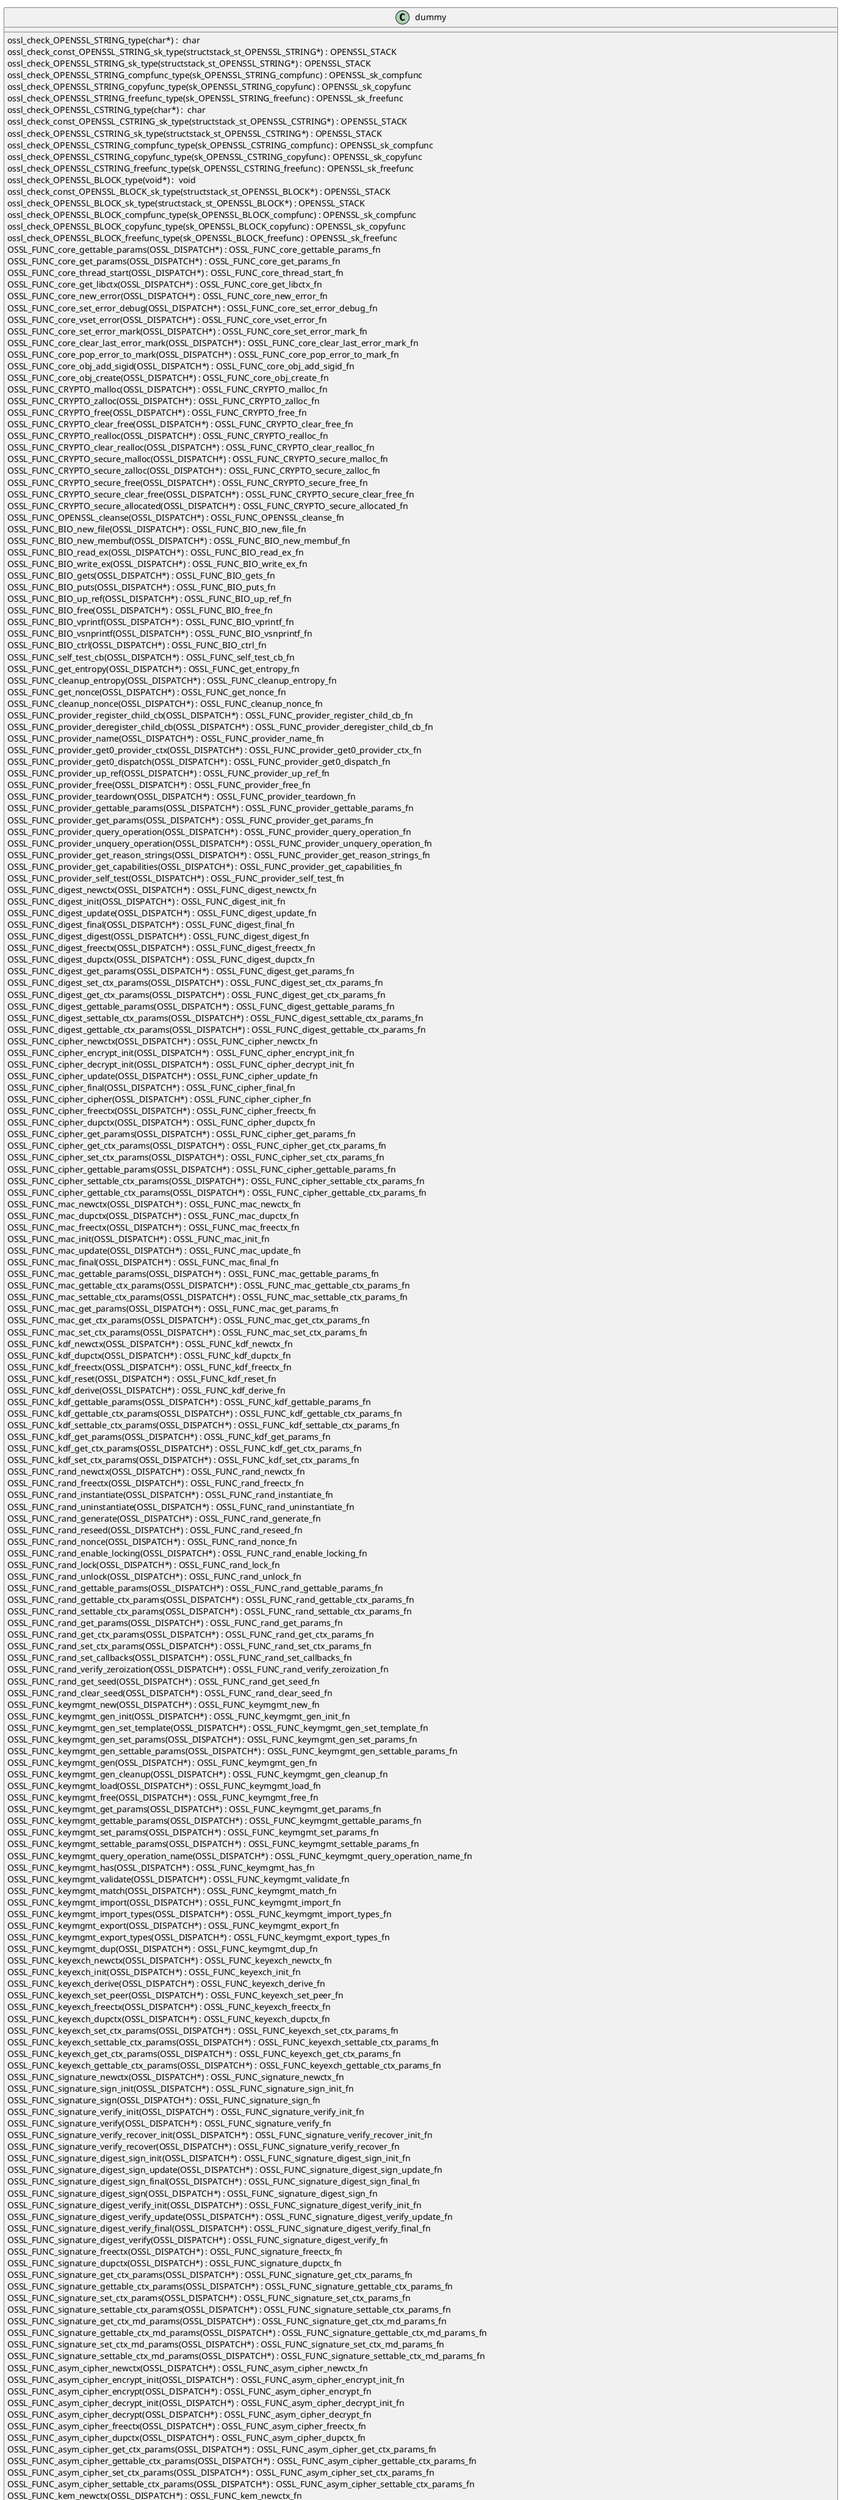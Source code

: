 @startuml
!pragma layout smetana
class dummy {
ossl_check_OPENSSL_STRING_type(char*) :  char  [[[./../.././qc/crypto/core_algorithm.c.html#439]]]
ossl_check_const_OPENSSL_STRING_sk_type(structstack_st_OPENSSL_STRING*) : OPENSSL_STACK [[[./../.././qc/crypto/core_algorithm.c.html#439]]]
ossl_check_OPENSSL_STRING_sk_type(structstack_st_OPENSSL_STRING*) : OPENSSL_STACK [[[./../.././qc/crypto/core_algorithm.c.html#439]]]
ossl_check_OPENSSL_STRING_compfunc_type(sk_OPENSSL_STRING_compfunc) : OPENSSL_sk_compfunc [[[./../.././qc/crypto/core_algorithm.c.html#439]]]
ossl_check_OPENSSL_STRING_copyfunc_type(sk_OPENSSL_STRING_copyfunc) : OPENSSL_sk_copyfunc [[[./../.././qc/crypto/core_algorithm.c.html#439]]]
ossl_check_OPENSSL_STRING_freefunc_type(sk_OPENSSL_STRING_freefunc) : OPENSSL_sk_freefunc [[[./../.././qc/crypto/core_algorithm.c.html#439]]]
ossl_check_OPENSSL_CSTRING_type(char*) :  char  [[[./../.././qc/crypto/core_algorithm.c.html#441]]]
ossl_check_const_OPENSSL_CSTRING_sk_type(structstack_st_OPENSSL_CSTRING*) : OPENSSL_STACK [[[./../.././qc/crypto/core_algorithm.c.html#441]]]
ossl_check_OPENSSL_CSTRING_sk_type(structstack_st_OPENSSL_CSTRING*) : OPENSSL_STACK [[[./../.././qc/crypto/core_algorithm.c.html#441]]]
ossl_check_OPENSSL_CSTRING_compfunc_type(sk_OPENSSL_CSTRING_compfunc) : OPENSSL_sk_compfunc [[[./../.././qc/crypto/core_algorithm.c.html#441]]]
ossl_check_OPENSSL_CSTRING_copyfunc_type(sk_OPENSSL_CSTRING_copyfunc) : OPENSSL_sk_copyfunc [[[./../.././qc/crypto/core_algorithm.c.html#441]]]
ossl_check_OPENSSL_CSTRING_freefunc_type(sk_OPENSSL_CSTRING_freefunc) : OPENSSL_sk_freefunc [[[./../.././qc/crypto/core_algorithm.c.html#441]]]
ossl_check_OPENSSL_BLOCK_type(void*) :  void  [[[./../.././qc/crypto/core_algorithm.c.html#444]]]
ossl_check_const_OPENSSL_BLOCK_sk_type(structstack_st_OPENSSL_BLOCK*) : OPENSSL_STACK [[[./../.././qc/crypto/core_algorithm.c.html#444]]]
ossl_check_OPENSSL_BLOCK_sk_type(structstack_st_OPENSSL_BLOCK*) : OPENSSL_STACK [[[./../.././qc/crypto/core_algorithm.c.html#444]]]
ossl_check_OPENSSL_BLOCK_compfunc_type(sk_OPENSSL_BLOCK_compfunc) : OPENSSL_sk_compfunc [[[./../.././qc/crypto/core_algorithm.c.html#444]]]
ossl_check_OPENSSL_BLOCK_copyfunc_type(sk_OPENSSL_BLOCK_copyfunc) : OPENSSL_sk_copyfunc [[[./../.././qc/crypto/core_algorithm.c.html#444]]]
ossl_check_OPENSSL_BLOCK_freefunc_type(sk_OPENSSL_BLOCK_freefunc) : OPENSSL_sk_freefunc [[[./../.././qc/crypto/core_algorithm.c.html#444]]]
OSSL_FUNC_core_gettable_params(OSSL_DISPATCH*) : OSSL_FUNC_core_gettable_params_fn [[[./../.././qc/crypto/core_algorithm.c.html#716]]]
OSSL_FUNC_core_get_params(OSSL_DISPATCH*) : OSSL_FUNC_core_get_params_fn [[[./../.././qc/crypto/core_algorithm.c.html#719]]]
OSSL_FUNC_core_thread_start(OSSL_DISPATCH*) : OSSL_FUNC_core_thread_start_fn [[[./../.././qc/crypto/core_algorithm.c.html#722]]]
OSSL_FUNC_core_get_libctx(OSSL_DISPATCH*) : OSSL_FUNC_core_get_libctx_fn [[[./../.././qc/crypto/core_algorithm.c.html#726]]]
OSSL_FUNC_core_new_error(OSSL_DISPATCH*) : OSSL_FUNC_core_new_error_fn [[[./../.././qc/crypto/core_algorithm.c.html#729]]]
OSSL_FUNC_core_set_error_debug(OSSL_DISPATCH*) : OSSL_FUNC_core_set_error_debug_fn [[[./../.././qc/crypto/core_algorithm.c.html#731]]]
OSSL_FUNC_core_vset_error(OSSL_DISPATCH*) : OSSL_FUNC_core_vset_error_fn [[[./../.././qc/crypto/core_algorithm.c.html#735]]]
OSSL_FUNC_core_set_error_mark(OSSL_DISPATCH*) : OSSL_FUNC_core_set_error_mark_fn [[[./../.././qc/crypto/core_algorithm.c.html#739]]]
OSSL_FUNC_core_clear_last_error_mark(OSSL_DISPATCH*) : OSSL_FUNC_core_clear_last_error_mark_fn [[[./../.././qc/crypto/core_algorithm.c.html#741]]]
OSSL_FUNC_core_pop_error_to_mark(OSSL_DISPATCH*) : OSSL_FUNC_core_pop_error_to_mark_fn [[[./../.././qc/crypto/core_algorithm.c.html#744]]]
OSSL_FUNC_core_obj_add_sigid(OSSL_DISPATCH*) : OSSL_FUNC_core_obj_add_sigid_fn [[[./../.././qc/crypto/core_algorithm.c.html#752]]]
OSSL_FUNC_core_obj_create(OSSL_DISPATCH*) : OSSL_FUNC_core_obj_create_fn [[[./../.././qc/crypto/core_algorithm.c.html#755]]]
OSSL_FUNC_CRYPTO_malloc(OSSL_DISPATCH*) : OSSL_FUNC_CRYPTO_malloc_fn [[[./../.././qc/crypto/core_algorithm.c.html#761]]]
OSSL_FUNC_CRYPTO_zalloc(OSSL_DISPATCH*) : OSSL_FUNC_CRYPTO_zalloc_fn [[[./../.././qc/crypto/core_algorithm.c.html#764]]]
OSSL_FUNC_CRYPTO_free(OSSL_DISPATCH*) : OSSL_FUNC_CRYPTO_free_fn [[[./../.././qc/crypto/core_algorithm.c.html#767]]]
OSSL_FUNC_CRYPTO_clear_free(OSSL_DISPATCH*) : OSSL_FUNC_CRYPTO_clear_free_fn [[[./../.././qc/crypto/core_algorithm.c.html#770]]]
OSSL_FUNC_CRYPTO_realloc(OSSL_DISPATCH*) : OSSL_FUNC_CRYPTO_realloc_fn [[[./../.././qc/crypto/core_algorithm.c.html#773]]]
OSSL_FUNC_CRYPTO_clear_realloc(OSSL_DISPATCH*) : OSSL_FUNC_CRYPTO_clear_realloc_fn [[[./../.././qc/crypto/core_algorithm.c.html#776]]]
OSSL_FUNC_CRYPTO_secure_malloc(OSSL_DISPATCH*) : OSSL_FUNC_CRYPTO_secure_malloc_fn [[[./../.././qc/crypto/core_algorithm.c.html#780]]]
OSSL_FUNC_CRYPTO_secure_zalloc(OSSL_DISPATCH*) : OSSL_FUNC_CRYPTO_secure_zalloc_fn [[[./../.././qc/crypto/core_algorithm.c.html#783]]]
OSSL_FUNC_CRYPTO_secure_free(OSSL_DISPATCH*) : OSSL_FUNC_CRYPTO_secure_free_fn [[[./../.././qc/crypto/core_algorithm.c.html#786]]]
OSSL_FUNC_CRYPTO_secure_clear_free(OSSL_DISPATCH*) : OSSL_FUNC_CRYPTO_secure_clear_free_fn [[[./../.././qc/crypto/core_algorithm.c.html#789]]]
OSSL_FUNC_CRYPTO_secure_allocated(OSSL_DISPATCH*) : OSSL_FUNC_CRYPTO_secure_allocated_fn [[[./../.././qc/crypto/core_algorithm.c.html#793]]]
OSSL_FUNC_OPENSSL_cleanse(OSSL_DISPATCH*) : OSSL_FUNC_OPENSSL_cleanse_fn [[[./../.././qc/crypto/core_algorithm.c.html#796]]]
OSSL_FUNC_BIO_new_file(OSSL_DISPATCH*) : OSSL_FUNC_BIO_new_file_fn [[[./../.././qc/crypto/core_algorithm.c.html#798]]]
OSSL_FUNC_BIO_new_membuf(OSSL_DISPATCH*) : OSSL_FUNC_BIO_new_membuf_fn [[[./../.././qc/crypto/core_algorithm.c.html#800]]]
OSSL_FUNC_BIO_read_ex(OSSL_DISPATCH*) : OSSL_FUNC_BIO_read_ex_fn [[[./../.././qc/crypto/core_algorithm.c.html#801]]]
OSSL_FUNC_BIO_write_ex(OSSL_DISPATCH*) : OSSL_FUNC_BIO_write_ex_fn [[[./../.././qc/crypto/core_algorithm.c.html#803]]]
OSSL_FUNC_BIO_gets(OSSL_DISPATCH*) : OSSL_FUNC_BIO_gets_fn [[[./../.././qc/crypto/core_algorithm.c.html#805]]]
OSSL_FUNC_BIO_puts(OSSL_DISPATCH*) : OSSL_FUNC_BIO_puts_fn [[[./../.././qc/crypto/core_algorithm.c.html#806]]]
OSSL_FUNC_BIO_up_ref(OSSL_DISPATCH*) : OSSL_FUNC_BIO_up_ref_fn [[[./../.././qc/crypto/core_algorithm.c.html#807]]]
OSSL_FUNC_BIO_free(OSSL_DISPATCH*) : OSSL_FUNC_BIO_free_fn [[[./../.././qc/crypto/core_algorithm.c.html#808]]]
OSSL_FUNC_BIO_vprintf(OSSL_DISPATCH*) : OSSL_FUNC_BIO_vprintf_fn [[[./../.././qc/crypto/core_algorithm.c.html#809]]]
OSSL_FUNC_BIO_vsnprintf(OSSL_DISPATCH*) : OSSL_FUNC_BIO_vsnprintf_fn [[[./../.././qc/crypto/core_algorithm.c.html#811]]]
OSSL_FUNC_BIO_ctrl(OSSL_DISPATCH*) : OSSL_FUNC_BIO_ctrl_fn [[[./../.././qc/crypto/core_algorithm.c.html#813]]]
OSSL_FUNC_self_test_cb(OSSL_DISPATCH*) : OSSL_FUNC_self_test_cb_fn [[[./../.././qc/crypto/core_algorithm.c.html#817]]]
OSSL_FUNC_get_entropy(OSSL_DISPATCH*) : OSSL_FUNC_get_entropy_fn [[[./../.././qc/crypto/core_algorithm.c.html#825]]]
OSSL_FUNC_cleanup_entropy(OSSL_DISPATCH*) : OSSL_FUNC_cleanup_entropy_fn [[[./../.././qc/crypto/core_algorithm.c.html#828]]]
OSSL_FUNC_get_nonce(OSSL_DISPATCH*) : OSSL_FUNC_get_nonce_fn [[[./../.././qc/crypto/core_algorithm.c.html#830]]]
OSSL_FUNC_cleanup_nonce(OSSL_DISPATCH*) : OSSL_FUNC_cleanup_nonce_fn [[[./../.././qc/crypto/core_algorithm.c.html#834]]]
OSSL_FUNC_provider_register_child_cb(OSSL_DISPATCH*) : OSSL_FUNC_provider_register_child_cb_fn [[[./../.././qc/crypto/core_algorithm.c.html#836]]]
OSSL_FUNC_provider_deregister_child_cb(OSSL_DISPATCH*) : OSSL_FUNC_provider_deregister_child_cb_fn [[[./../.././qc/crypto/core_algorithm.c.html#842]]]
OSSL_FUNC_provider_name(OSSL_DISPATCH*) : OSSL_FUNC_provider_name_fn [[[./../.././qc/crypto/core_algorithm.c.html#844]]]
OSSL_FUNC_provider_get0_provider_ctx(OSSL_DISPATCH*) : OSSL_FUNC_provider_get0_provider_ctx_fn [[[./../.././qc/crypto/core_algorithm.c.html#846]]]
OSSL_FUNC_provider_get0_dispatch(OSSL_DISPATCH*) : OSSL_FUNC_provider_get0_dispatch_fn [[[./../.././qc/crypto/core_algorithm.c.html#848]]]
OSSL_FUNC_provider_up_ref(OSSL_DISPATCH*) : OSSL_FUNC_provider_up_ref_fn [[[./../.././qc/crypto/core_algorithm.c.html#850]]]
OSSL_FUNC_provider_free(OSSL_DISPATCH*) : OSSL_FUNC_provider_free_fn [[[./../.././qc/crypto/core_algorithm.c.html#852]]]
OSSL_FUNC_provider_teardown(OSSL_DISPATCH*) : OSSL_FUNC_provider_teardown_fn [[[./../.././qc/crypto/core_algorithm.c.html#857]]]
OSSL_FUNC_provider_gettable_params(OSSL_DISPATCH*) : OSSL_FUNC_provider_gettable_params_fn [[[./../.././qc/crypto/core_algorithm.c.html#859]]]
OSSL_FUNC_provider_get_params(OSSL_DISPATCH*) : OSSL_FUNC_provider_get_params_fn [[[./../.././qc/crypto/core_algorithm.c.html#862]]]
OSSL_FUNC_provider_query_operation(OSSL_DISPATCH*) : OSSL_FUNC_provider_query_operation_fn [[[./../.././qc/crypto/core_algorithm.c.html#865]]]
OSSL_FUNC_provider_unquery_operation(OSSL_DISPATCH*) : OSSL_FUNC_provider_unquery_operation_fn [[[./../.././qc/crypto/core_algorithm.c.html#868]]]
OSSL_FUNC_provider_get_reason_strings(OSSL_DISPATCH*) : OSSL_FUNC_provider_get_reason_strings_fn [[[./../.././qc/crypto/core_algorithm.c.html#871]]]
OSSL_FUNC_provider_get_capabilities(OSSL_DISPATCH*) : OSSL_FUNC_provider_get_capabilities_fn [[[./../.././qc/crypto/core_algorithm.c.html#874]]]
OSSL_FUNC_provider_self_test(OSSL_DISPATCH*) : OSSL_FUNC_provider_self_test_fn [[[./../.././qc/crypto/core_algorithm.c.html#877]]]
OSSL_FUNC_digest_newctx(OSSL_DISPATCH*) : OSSL_FUNC_digest_newctx_fn [[[./../.././qc/crypto/core_algorithm.c.html#879]]]
OSSL_FUNC_digest_init(OSSL_DISPATCH*) : OSSL_FUNC_digest_init_fn [[[./../.././qc/crypto/core_algorithm.c.html#880]]]
OSSL_FUNC_digest_update(OSSL_DISPATCH*) : OSSL_FUNC_digest_update_fn [[[./../.././qc/crypto/core_algorithm.c.html#881]]]
OSSL_FUNC_digest_final(OSSL_DISPATCH*) : OSSL_FUNC_digest_final_fn [[[./../.././qc/crypto/core_algorithm.c.html#883]]]
OSSL_FUNC_digest_digest(OSSL_DISPATCH*) : OSSL_FUNC_digest_digest_fn [[[./../.././qc/crypto/core_algorithm.c.html#886]]]
OSSL_FUNC_digest_freectx(OSSL_DISPATCH*) : OSSL_FUNC_digest_freectx_fn [[[./../.././qc/crypto/core_algorithm.c.html#890]]]
OSSL_FUNC_digest_dupctx(OSSL_DISPATCH*) : OSSL_FUNC_digest_dupctx_fn [[[./../.././qc/crypto/core_algorithm.c.html#891]]]
OSSL_FUNC_digest_get_params(OSSL_DISPATCH*) : OSSL_FUNC_digest_get_params_fn [[[./../.././qc/crypto/core_algorithm.c.html#893]]]
OSSL_FUNC_digest_set_ctx_params(OSSL_DISPATCH*) : OSSL_FUNC_digest_set_ctx_params_fn [[[./../.././qc/crypto/core_algorithm.c.html#894]]]
OSSL_FUNC_digest_get_ctx_params(OSSL_DISPATCH*) : OSSL_FUNC_digest_get_ctx_params_fn [[[./../.././qc/crypto/core_algorithm.c.html#896]]]
OSSL_FUNC_digest_gettable_params(OSSL_DISPATCH*) : OSSL_FUNC_digest_gettable_params_fn [[[./../.././qc/crypto/core_algorithm.c.html#898]]]
OSSL_FUNC_digest_settable_ctx_params(OSSL_DISPATCH*) : OSSL_FUNC_digest_settable_ctx_params_fn [[[./../.././qc/crypto/core_algorithm.c.html#900]]]
OSSL_FUNC_digest_gettable_ctx_params(OSSL_DISPATCH*) : OSSL_FUNC_digest_gettable_ctx_params_fn [[[./../.././qc/crypto/core_algorithm.c.html#902]]]
OSSL_FUNC_cipher_newctx(OSSL_DISPATCH*) : OSSL_FUNC_cipher_newctx_fn [[[./../.././qc/crypto/core_algorithm.c.html#904]]]
OSSL_FUNC_cipher_encrypt_init(OSSL_DISPATCH*) : OSSL_FUNC_cipher_encrypt_init_fn [[[./../.././qc/crypto/core_algorithm.c.html#905]]]
OSSL_FUNC_cipher_decrypt_init(OSSL_DISPATCH*) : OSSL_FUNC_cipher_decrypt_init_fn [[[./../.././qc/crypto/core_algorithm.c.html#911]]]
OSSL_FUNC_cipher_update(OSSL_DISPATCH*) : OSSL_FUNC_cipher_update_fn [[[./../.././qc/crypto/core_algorithm.c.html#917]]]
OSSL_FUNC_cipher_final(OSSL_DISPATCH*) : OSSL_FUNC_cipher_final_fn [[[./../.././qc/crypto/core_algorithm.c.html#921]]]
OSSL_FUNC_cipher_cipher(OSSL_DISPATCH*) : OSSL_FUNC_cipher_cipher_fn [[[./../.././qc/crypto/core_algorithm.c.html#924]]]
OSSL_FUNC_cipher_freectx(OSSL_DISPATCH*) : OSSL_FUNC_cipher_freectx_fn [[[./../.././qc/crypto/core_algorithm.c.html#928]]]
OSSL_FUNC_cipher_dupctx(OSSL_DISPATCH*) : OSSL_FUNC_cipher_dupctx_fn [[[./../.././qc/crypto/core_algorithm.c.html#929]]]
OSSL_FUNC_cipher_get_params(OSSL_DISPATCH*) : OSSL_FUNC_cipher_get_params_fn [[[./../.././qc/crypto/core_algorithm.c.html#930]]]
OSSL_FUNC_cipher_get_ctx_params(OSSL_DISPATCH*) : OSSL_FUNC_cipher_get_ctx_params_fn [[[./../.././qc/crypto/core_algorithm.c.html#931]]]
OSSL_FUNC_cipher_set_ctx_params(OSSL_DISPATCH*) : OSSL_FUNC_cipher_set_ctx_params_fn [[[./../.././qc/crypto/core_algorithm.c.html#933]]]
OSSL_FUNC_cipher_gettable_params(OSSL_DISPATCH*) : OSSL_FUNC_cipher_gettable_params_fn [[[./../.././qc/crypto/core_algorithm.c.html#935]]]
OSSL_FUNC_cipher_settable_ctx_params(OSSL_DISPATCH*) : OSSL_FUNC_cipher_settable_ctx_params_fn [[[./../.././qc/crypto/core_algorithm.c.html#937]]]
OSSL_FUNC_cipher_gettable_ctx_params(OSSL_DISPATCH*) : OSSL_FUNC_cipher_gettable_ctx_params_fn [[[./../.././qc/crypto/core_algorithm.c.html#939]]]
OSSL_FUNC_mac_newctx(OSSL_DISPATCH*) : OSSL_FUNC_mac_newctx_fn [[[./../.././qc/crypto/core_algorithm.c.html#941]]]
OSSL_FUNC_mac_dupctx(OSSL_DISPATCH*) : OSSL_FUNC_mac_dupctx_fn [[[./../.././qc/crypto/core_algorithm.c.html#942]]]
OSSL_FUNC_mac_freectx(OSSL_DISPATCH*) : OSSL_FUNC_mac_freectx_fn [[[./../.././qc/crypto/core_algorithm.c.html#943]]]
OSSL_FUNC_mac_init(OSSL_DISPATCH*) : OSSL_FUNC_mac_init_fn [[[./../.././qc/crypto/core_algorithm.c.html#944]]]
OSSL_FUNC_mac_update(OSSL_DISPATCH*) : OSSL_FUNC_mac_update_fn [[[./../.././qc/crypto/core_algorithm.c.html#946]]]
OSSL_FUNC_mac_final(OSSL_DISPATCH*) : OSSL_FUNC_mac_final_fn [[[./../.././qc/crypto/core_algorithm.c.html#948]]]
OSSL_FUNC_mac_gettable_params(OSSL_DISPATCH*) : OSSL_FUNC_mac_gettable_params_fn [[[./../.././qc/crypto/core_algorithm.c.html#951]]]
OSSL_FUNC_mac_gettable_ctx_params(OSSL_DISPATCH*) : OSSL_FUNC_mac_gettable_ctx_params_fn [[[./../.././qc/crypto/core_algorithm.c.html#952]]]
OSSL_FUNC_mac_settable_ctx_params(OSSL_DISPATCH*) : OSSL_FUNC_mac_settable_ctx_params_fn [[[./../.././qc/crypto/core_algorithm.c.html#954]]]
OSSL_FUNC_mac_get_params(OSSL_DISPATCH*) : OSSL_FUNC_mac_get_params_fn [[[./../.././qc/crypto/core_algorithm.c.html#956]]]
OSSL_FUNC_mac_get_ctx_params(OSSL_DISPATCH*) : OSSL_FUNC_mac_get_ctx_params_fn [[[./../.././qc/crypto/core_algorithm.c.html#957]]]
OSSL_FUNC_mac_set_ctx_params(OSSL_DISPATCH*) : OSSL_FUNC_mac_set_ctx_params_fn [[[./../.././qc/crypto/core_algorithm.c.html#959]]]
OSSL_FUNC_kdf_newctx(OSSL_DISPATCH*) : OSSL_FUNC_kdf_newctx_fn [[[./../.././qc/crypto/core_algorithm.c.html#961]]]
OSSL_FUNC_kdf_dupctx(OSSL_DISPATCH*) : OSSL_FUNC_kdf_dupctx_fn [[[./../.././qc/crypto/core_algorithm.c.html#962]]]
OSSL_FUNC_kdf_freectx(OSSL_DISPATCH*) : OSSL_FUNC_kdf_freectx_fn [[[./../.././qc/crypto/core_algorithm.c.html#963]]]
OSSL_FUNC_kdf_reset(OSSL_DISPATCH*) : OSSL_FUNC_kdf_reset_fn [[[./../.././qc/crypto/core_algorithm.c.html#964]]]
OSSL_FUNC_kdf_derive(OSSL_DISPATCH*) : OSSL_FUNC_kdf_derive_fn [[[./../.././qc/crypto/core_algorithm.c.html#965]]]
OSSL_FUNC_kdf_gettable_params(OSSL_DISPATCH*) : OSSL_FUNC_kdf_gettable_params_fn [[[./../.././qc/crypto/core_algorithm.c.html#967]]]
OSSL_FUNC_kdf_gettable_ctx_params(OSSL_DISPATCH*) : OSSL_FUNC_kdf_gettable_ctx_params_fn [[[./../.././qc/crypto/core_algorithm.c.html#968]]]
OSSL_FUNC_kdf_settable_ctx_params(OSSL_DISPATCH*) : OSSL_FUNC_kdf_settable_ctx_params_fn [[[./../.././qc/crypto/core_algorithm.c.html#970]]]
OSSL_FUNC_kdf_get_params(OSSL_DISPATCH*) : OSSL_FUNC_kdf_get_params_fn [[[./../.././qc/crypto/core_algorithm.c.html#972]]]
OSSL_FUNC_kdf_get_ctx_params(OSSL_DISPATCH*) : OSSL_FUNC_kdf_get_ctx_params_fn [[[./../.././qc/crypto/core_algorithm.c.html#973]]]
OSSL_FUNC_kdf_set_ctx_params(OSSL_DISPATCH*) : OSSL_FUNC_kdf_set_ctx_params_fn [[[./../.././qc/crypto/core_algorithm.c.html#975]]]
OSSL_FUNC_rand_newctx(OSSL_DISPATCH*) : OSSL_FUNC_rand_newctx_fn [[[./../.././qc/crypto/core_algorithm.c.html#977]]]
OSSL_FUNC_rand_freectx(OSSL_DISPATCH*) : OSSL_FUNC_rand_freectx_fn [[[./../.././qc/crypto/core_algorithm.c.html#980]]]
OSSL_FUNC_rand_instantiate(OSSL_DISPATCH*) : OSSL_FUNC_rand_instantiate_fn [[[./../.././qc/crypto/core_algorithm.c.html#981]]]
OSSL_FUNC_rand_uninstantiate(OSSL_DISPATCH*) : OSSL_FUNC_rand_uninstantiate_fn [[[./../.././qc/crypto/core_algorithm.c.html#986]]]
OSSL_FUNC_rand_generate(OSSL_DISPATCH*) : OSSL_FUNC_rand_generate_fn [[[./../.././qc/crypto/core_algorithm.c.html#987]]]
OSSL_FUNC_rand_reseed(OSSL_DISPATCH*) : OSSL_FUNC_rand_reseed_fn [[[./../.././qc/crypto/core_algorithm.c.html#991]]]
OSSL_FUNC_rand_nonce(OSSL_DISPATCH*) : OSSL_FUNC_rand_nonce_fn [[[./../.././qc/crypto/core_algorithm.c.html#995]]]
OSSL_FUNC_rand_enable_locking(OSSL_DISPATCH*) : OSSL_FUNC_rand_enable_locking_fn [[[./../.././qc/crypto/core_algorithm.c.html#998]]]
OSSL_FUNC_rand_lock(OSSL_DISPATCH*) : OSSL_FUNC_rand_lock_fn [[[./../.././qc/crypto/core_algorithm.c.html#999]]]
OSSL_FUNC_rand_unlock(OSSL_DISPATCH*) : OSSL_FUNC_rand_unlock_fn [[[./../.././qc/crypto/core_algorithm.c.html#1000]]]
OSSL_FUNC_rand_gettable_params(OSSL_DISPATCH*) : OSSL_FUNC_rand_gettable_params_fn [[[./../.././qc/crypto/core_algorithm.c.html#1001]]]
OSSL_FUNC_rand_gettable_ctx_params(OSSL_DISPATCH*) : OSSL_FUNC_rand_gettable_ctx_params_fn [[[./../.././qc/crypto/core_algorithm.c.html#1002]]]
OSSL_FUNC_rand_settable_ctx_params(OSSL_DISPATCH*) : OSSL_FUNC_rand_settable_ctx_params_fn [[[./../.././qc/crypto/core_algorithm.c.html#1004]]]
OSSL_FUNC_rand_get_params(OSSL_DISPATCH*) : OSSL_FUNC_rand_get_params_fn [[[./../.././qc/crypto/core_algorithm.c.html#1006]]]
OSSL_FUNC_rand_get_ctx_params(OSSL_DISPATCH*) : OSSL_FUNC_rand_get_ctx_params_fn [[[./../.././qc/crypto/core_algorithm.c.html#1007]]]
OSSL_FUNC_rand_set_ctx_params(OSSL_DISPATCH*) : OSSL_FUNC_rand_set_ctx_params_fn [[[./../.././qc/crypto/core_algorithm.c.html#1009]]]
OSSL_FUNC_rand_set_callbacks(OSSL_DISPATCH*) : OSSL_FUNC_rand_set_callbacks_fn [[[./../.././qc/crypto/core_algorithm.c.html#1011]]]
OSSL_FUNC_rand_verify_zeroization(OSSL_DISPATCH*) : OSSL_FUNC_rand_verify_zeroization_fn [[[./../.././qc/crypto/core_algorithm.c.html#1016]]]
OSSL_FUNC_rand_get_seed(OSSL_DISPATCH*) : OSSL_FUNC_rand_get_seed_fn [[[./../.././qc/crypto/core_algorithm.c.html#1018]]]
OSSL_FUNC_rand_clear_seed(OSSL_DISPATCH*) : OSSL_FUNC_rand_clear_seed_fn [[[./../.././qc/crypto/core_algorithm.c.html#1023]]]
OSSL_FUNC_keymgmt_new(OSSL_DISPATCH*) : OSSL_FUNC_keymgmt_new_fn [[[./../.././qc/crypto/core_algorithm.c.html#1025]]]
OSSL_FUNC_keymgmt_gen_init(OSSL_DISPATCH*) : OSSL_FUNC_keymgmt_gen_init_fn [[[./../.././qc/crypto/core_algorithm.c.html#1027]]]
OSSL_FUNC_keymgmt_gen_set_template(OSSL_DISPATCH*) : OSSL_FUNC_keymgmt_gen_set_template_fn [[[./../.././qc/crypto/core_algorithm.c.html#1029]]]
OSSL_FUNC_keymgmt_gen_set_params(OSSL_DISPATCH*) : OSSL_FUNC_keymgmt_gen_set_params_fn [[[./../.././qc/crypto/core_algorithm.c.html#1031]]]
OSSL_FUNC_keymgmt_gen_settable_params(OSSL_DISPATCH*) : OSSL_FUNC_keymgmt_gen_settable_params_fn [[[./../.././qc/crypto/core_algorithm.c.html#1033]]]
OSSL_FUNC_keymgmt_gen(OSSL_DISPATCH*) : OSSL_FUNC_keymgmt_gen_fn [[[./../.././qc/crypto/core_algorithm.c.html#1036]]]
OSSL_FUNC_keymgmt_gen_cleanup(OSSL_DISPATCH*) : OSSL_FUNC_keymgmt_gen_cleanup_fn [[[./../.././qc/crypto/core_algorithm.c.html#1038]]]
OSSL_FUNC_keymgmt_load(OSSL_DISPATCH*) : OSSL_FUNC_keymgmt_load_fn [[[./../.././qc/crypto/core_algorithm.c.html#1042]]]
OSSL_FUNC_keymgmt_free(OSSL_DISPATCH*) : OSSL_FUNC_keymgmt_free_fn [[[./../.././qc/crypto/core_algorithm.c.html#1047]]]
OSSL_FUNC_keymgmt_get_params(OSSL_DISPATCH*) : OSSL_FUNC_keymgmt_get_params_fn [[[./../.././qc/crypto/core_algorithm.c.html#1052]]]
OSSL_FUNC_keymgmt_gettable_params(OSSL_DISPATCH*) : OSSL_FUNC_keymgmt_gettable_params_fn [[[./../.././qc/crypto/core_algorithm.c.html#1054]]]
OSSL_FUNC_keymgmt_set_params(OSSL_DISPATCH*) : OSSL_FUNC_keymgmt_set_params_fn [[[./../.././qc/crypto/core_algorithm.c.html#1059]]]
OSSL_FUNC_keymgmt_settable_params(OSSL_DISPATCH*) : OSSL_FUNC_keymgmt_settable_params_fn [[[./../.././qc/crypto/core_algorithm.c.html#1061]]]
OSSL_FUNC_keymgmt_query_operation_name(OSSL_DISPATCH*) : OSSL_FUNC_keymgmt_query_operation_name_fn [[[./../.././qc/crypto/core_algorithm.c.html#1066]]]
OSSL_FUNC_keymgmt_has(OSSL_DISPATCH*) : OSSL_FUNC_keymgmt_has_fn [[[./../.././qc/crypto/core_algorithm.c.html#1071]]]
OSSL_FUNC_keymgmt_validate(OSSL_DISPATCH*) : OSSL_FUNC_keymgmt_validate_fn [[[./../.././qc/crypto/core_algorithm.c.html#1075]]]
OSSL_FUNC_keymgmt_match(OSSL_DISPATCH*) : OSSL_FUNC_keymgmt_match_fn [[[./../.././qc/crypto/core_algorithm.c.html#1080]]]
OSSL_FUNC_keymgmt_import(OSSL_DISPATCH*) : OSSL_FUNC_keymgmt_import_fn [[[./../.././qc/crypto/core_algorithm.c.html#1082]]]
OSSL_FUNC_keymgmt_import_types(OSSL_DISPATCH*) : OSSL_FUNC_keymgmt_import_types_fn [[[./../.././qc/crypto/core_algorithm.c.html#1084]]]
OSSL_FUNC_keymgmt_export(OSSL_DISPATCH*) : OSSL_FUNC_keymgmt_export_fn [[[./../.././qc/crypto/core_algorithm.c.html#1086]]]
OSSL_FUNC_keymgmt_export_types(OSSL_DISPATCH*) : OSSL_FUNC_keymgmt_export_types_fn [[[./../.././qc/crypto/core_algorithm.c.html#1089]]]
OSSL_FUNC_keymgmt_dup(OSSL_DISPATCH*) : OSSL_FUNC_keymgmt_dup_fn [[[./../.././qc/crypto/core_algorithm.c.html#1094]]]
OSSL_FUNC_keyexch_newctx(OSSL_DISPATCH*) : OSSL_FUNC_keyexch_newctx_fn [[[./../.././qc/crypto/core_algorithm.c.html#1096]]]
OSSL_FUNC_keyexch_init(OSSL_DISPATCH*) : OSSL_FUNC_keyexch_init_fn [[[./../.././qc/crypto/core_algorithm.c.html#1097]]]
OSSL_FUNC_keyexch_derive(OSSL_DISPATCH*) : OSSL_FUNC_keyexch_derive_fn [[[./../.././qc/crypto/core_algorithm.c.html#1099]]]
OSSL_FUNC_keyexch_set_peer(OSSL_DISPATCH*) : OSSL_FUNC_keyexch_set_peer_fn [[[./../.././qc/crypto/core_algorithm.c.html#1101]]]
OSSL_FUNC_keyexch_freectx(OSSL_DISPATCH*) : OSSL_FUNC_keyexch_freectx_fn [[[./../.././qc/crypto/core_algorithm.c.html#1102]]]
OSSL_FUNC_keyexch_dupctx(OSSL_DISPATCH*) : OSSL_FUNC_keyexch_dupctx_fn [[[./../.././qc/crypto/core_algorithm.c.html#1103]]]
OSSL_FUNC_keyexch_set_ctx_params(OSSL_DISPATCH*) : OSSL_FUNC_keyexch_set_ctx_params_fn [[[./../.././qc/crypto/core_algorithm.c.html#1104]]]
OSSL_FUNC_keyexch_settable_ctx_params(OSSL_DISPATCH*) : OSSL_FUNC_keyexch_settable_ctx_params_fn [[[./../.././qc/crypto/core_algorithm.c.html#1106]]]
OSSL_FUNC_keyexch_get_ctx_params(OSSL_DISPATCH*) : OSSL_FUNC_keyexch_get_ctx_params_fn [[[./../.././qc/crypto/core_algorithm.c.html#1108]]]
OSSL_FUNC_keyexch_gettable_ctx_params(OSSL_DISPATCH*) : OSSL_FUNC_keyexch_gettable_ctx_params_fn [[[./../.././qc/crypto/core_algorithm.c.html#1110]]]
OSSL_FUNC_signature_newctx(OSSL_DISPATCH*) : OSSL_FUNC_signature_newctx_fn [[[./../.././qc/crypto/core_algorithm.c.html#1112]]]
OSSL_FUNC_signature_sign_init(OSSL_DISPATCH*) : OSSL_FUNC_signature_sign_init_fn [[[./../.././qc/crypto/core_algorithm.c.html#1114]]]
OSSL_FUNC_signature_sign(OSSL_DISPATCH*) : OSSL_FUNC_signature_sign_fn [[[./../.././qc/crypto/core_algorithm.c.html#1116]]]
OSSL_FUNC_signature_verify_init(OSSL_DISPATCH*) : OSSL_FUNC_signature_verify_init_fn [[[./../.././qc/crypto/core_algorithm.c.html#1120]]]
OSSL_FUNC_signature_verify(OSSL_DISPATCH*) : OSSL_FUNC_signature_verify_fn [[[./../.././qc/crypto/core_algorithm.c.html#1122]]]
OSSL_FUNC_signature_verify_recover_init(OSSL_DISPATCH*) : OSSL_FUNC_signature_verify_recover_init_fn [[[./../.././qc/crypto/core_algorithm.c.html#1127]]]
OSSL_FUNC_signature_verify_recover(OSSL_DISPATCH*) : OSSL_FUNC_signature_verify_recover_fn [[[./../.././qc/crypto/core_algorithm.c.html#1129]]]
OSSL_FUNC_signature_digest_sign_init(OSSL_DISPATCH*) : OSSL_FUNC_signature_digest_sign_init_fn [[[./../.././qc/crypto/core_algorithm.c.html#1132]]]
OSSL_FUNC_signature_digest_sign_update(OSSL_DISPATCH*) : OSSL_FUNC_signature_digest_sign_update_fn [[[./../.././qc/crypto/core_algorithm.c.html#1135]]]
OSSL_FUNC_signature_digest_sign_final(OSSL_DISPATCH*) : OSSL_FUNC_signature_digest_sign_final_fn [[[./../.././qc/crypto/core_algorithm.c.html#1137]]]
OSSL_FUNC_signature_digest_sign(OSSL_DISPATCH*) : OSSL_FUNC_signature_digest_sign_fn [[[./../.././qc/crypto/core_algorithm.c.html#1140]]]
OSSL_FUNC_signature_digest_verify_init(OSSL_DISPATCH*) : OSSL_FUNC_signature_digest_verify_init_fn [[[./../.././qc/crypto/core_algorithm.c.html#1143]]]
OSSL_FUNC_signature_digest_verify_update(OSSL_DISPATCH*) : OSSL_FUNC_signature_digest_verify_update_fn [[[./../.././qc/crypto/core_algorithm.c.html#1146]]]
OSSL_FUNC_signature_digest_verify_final(OSSL_DISPATCH*) : OSSL_FUNC_signature_digest_verify_final_fn [[[./../.././qc/crypto/core_algorithm.c.html#1148]]]
OSSL_FUNC_signature_digest_verify(OSSL_DISPATCH*) : OSSL_FUNC_signature_digest_verify_fn [[[./../.././qc/crypto/core_algorithm.c.html#1150]]]
OSSL_FUNC_signature_freectx(OSSL_DISPATCH*) : OSSL_FUNC_signature_freectx_fn [[[./../.././qc/crypto/core_algorithm.c.html#1153]]]
OSSL_FUNC_signature_dupctx(OSSL_DISPATCH*) : OSSL_FUNC_signature_dupctx_fn [[[./../.././qc/crypto/core_algorithm.c.html#1154]]]
OSSL_FUNC_signature_get_ctx_params(OSSL_DISPATCH*) : OSSL_FUNC_signature_get_ctx_params_fn [[[./../.././qc/crypto/core_algorithm.c.html#1155]]]
OSSL_FUNC_signature_gettable_ctx_params(OSSL_DISPATCH*) : OSSL_FUNC_signature_gettable_ctx_params_fn [[[./../.././qc/crypto/core_algorithm.c.html#1157]]]
OSSL_FUNC_signature_set_ctx_params(OSSL_DISPATCH*) : OSSL_FUNC_signature_set_ctx_params_fn [[[./../.././qc/crypto/core_algorithm.c.html#1159]]]
OSSL_FUNC_signature_settable_ctx_params(OSSL_DISPATCH*) : OSSL_FUNC_signature_settable_ctx_params_fn [[[./../.././qc/crypto/core_algorithm.c.html#1161]]]
OSSL_FUNC_signature_get_ctx_md_params(OSSL_DISPATCH*) : OSSL_FUNC_signature_get_ctx_md_params_fn [[[./../.././qc/crypto/core_algorithm.c.html#1163]]]
OSSL_FUNC_signature_gettable_ctx_md_params(OSSL_DISPATCH*) : OSSL_FUNC_signature_gettable_ctx_md_params_fn [[[./../.././qc/crypto/core_algorithm.c.html#1165]]]
OSSL_FUNC_signature_set_ctx_md_params(OSSL_DISPATCH*) : OSSL_FUNC_signature_set_ctx_md_params_fn [[[./../.././qc/crypto/core_algorithm.c.html#1167]]]
OSSL_FUNC_signature_settable_ctx_md_params(OSSL_DISPATCH*) : OSSL_FUNC_signature_settable_ctx_md_params_fn [[[./../.././qc/crypto/core_algorithm.c.html#1169]]]
OSSL_FUNC_asym_cipher_newctx(OSSL_DISPATCH*) : OSSL_FUNC_asym_cipher_newctx_fn [[[./../.././qc/crypto/core_algorithm.c.html#1171]]]
OSSL_FUNC_asym_cipher_encrypt_init(OSSL_DISPATCH*) : OSSL_FUNC_asym_cipher_encrypt_init_fn [[[./../.././qc/crypto/core_algorithm.c.html#1172]]]
OSSL_FUNC_asym_cipher_encrypt(OSSL_DISPATCH*) : OSSL_FUNC_asym_cipher_encrypt_fn [[[./../.././qc/crypto/core_algorithm.c.html#1174]]]
OSSL_FUNC_asym_cipher_decrypt_init(OSSL_DISPATCH*) : OSSL_FUNC_asym_cipher_decrypt_init_fn [[[./../.././qc/crypto/core_algorithm.c.html#1179]]]
OSSL_FUNC_asym_cipher_decrypt(OSSL_DISPATCH*) : OSSL_FUNC_asym_cipher_decrypt_fn [[[./../.././qc/crypto/core_algorithm.c.html#1181]]]
OSSL_FUNC_asym_cipher_freectx(OSSL_DISPATCH*) : OSSL_FUNC_asym_cipher_freectx_fn [[[./../.././qc/crypto/core_algorithm.c.html#1186]]]
OSSL_FUNC_asym_cipher_dupctx(OSSL_DISPATCH*) : OSSL_FUNC_asym_cipher_dupctx_fn [[[./../.././qc/crypto/core_algorithm.c.html#1187]]]
OSSL_FUNC_asym_cipher_get_ctx_params(OSSL_DISPATCH*) : OSSL_FUNC_asym_cipher_get_ctx_params_fn [[[./../.././qc/crypto/core_algorithm.c.html#1188]]]
OSSL_FUNC_asym_cipher_gettable_ctx_params(OSSL_DISPATCH*) : OSSL_FUNC_asym_cipher_gettable_ctx_params_fn [[[./../.././qc/crypto/core_algorithm.c.html#1190]]]
OSSL_FUNC_asym_cipher_set_ctx_params(OSSL_DISPATCH*) : OSSL_FUNC_asym_cipher_set_ctx_params_fn [[[./../.././qc/crypto/core_algorithm.c.html#1192]]]
OSSL_FUNC_asym_cipher_settable_ctx_params(OSSL_DISPATCH*) : OSSL_FUNC_asym_cipher_settable_ctx_params_fn [[[./../.././qc/crypto/core_algorithm.c.html#1194]]]
OSSL_FUNC_kem_newctx(OSSL_DISPATCH*) : OSSL_FUNC_kem_newctx_fn [[[./../.././qc/crypto/core_algorithm.c.html#1196]]]
OSSL_FUNC_kem_encapsulate_init(OSSL_DISPATCH*) : OSSL_FUNC_kem_encapsulate_init_fn [[[./../.././qc/crypto/core_algorithm.c.html#1197]]]
OSSL_FUNC_kem_auth_encapsulate_init(OSSL_DISPATCH*) : OSSL_FUNC_kem_auth_encapsulate_init_fn [[[./../.././qc/crypto/core_algorithm.c.html#1199]]]
OSSL_FUNC_kem_encapsulate(OSSL_DISPATCH*) : OSSL_FUNC_kem_encapsulate_fn [[[./../.././qc/crypto/core_algorithm.c.html#1202]]]
OSSL_FUNC_kem_decapsulate_init(OSSL_DISPATCH*) : OSSL_FUNC_kem_decapsulate_init_fn [[[./../.././qc/crypto/core_algorithm.c.html#1206]]]
OSSL_FUNC_kem_auth_decapsulate_init(OSSL_DISPATCH*) : OSSL_FUNC_kem_auth_decapsulate_init_fn [[[./../.././qc/crypto/core_algorithm.c.html#1208]]]
OSSL_FUNC_kem_decapsulate(OSSL_DISPATCH*) : OSSL_FUNC_kem_decapsulate_fn [[[./../.././qc/crypto/core_algorithm.c.html#1211]]]
OSSL_FUNC_kem_freectx(OSSL_DISPATCH*) : OSSL_FUNC_kem_freectx_fn [[[./../.././qc/crypto/core_algorithm.c.html#1214]]]
OSSL_FUNC_kem_dupctx(OSSL_DISPATCH*) : OSSL_FUNC_kem_dupctx_fn [[[./../.././qc/crypto/core_algorithm.c.html#1215]]]
OSSL_FUNC_kem_get_ctx_params(OSSL_DISPATCH*) : OSSL_FUNC_kem_get_ctx_params_fn [[[./../.././qc/crypto/core_algorithm.c.html#1216]]]
OSSL_FUNC_kem_gettable_ctx_params(OSSL_DISPATCH*) : OSSL_FUNC_kem_gettable_ctx_params_fn [[[./../.././qc/crypto/core_algorithm.c.html#1217]]]
OSSL_FUNC_kem_set_ctx_params(OSSL_DISPATCH*) : OSSL_FUNC_kem_set_ctx_params_fn [[[./../.././qc/crypto/core_algorithm.c.html#1219]]]
OSSL_FUNC_kem_settable_ctx_params(OSSL_DISPATCH*) : OSSL_FUNC_kem_settable_ctx_params_fn [[[./../.././qc/crypto/core_algorithm.c.html#1221]]]
OSSL_FUNC_encoder_newctx(OSSL_DISPATCH*) : OSSL_FUNC_encoder_newctx_fn [[[./../.././qc/crypto/core_algorithm.c.html#1223]]]
OSSL_FUNC_encoder_freectx(OSSL_DISPATCH*) : OSSL_FUNC_encoder_freectx_fn [[[./../.././qc/crypto/core_algorithm.c.html#1224]]]
OSSL_FUNC_encoder_get_params(OSSL_DISPATCH*) : OSSL_FUNC_encoder_get_params_fn [[[./../.././qc/crypto/core_algorithm.c.html#1225]]]
OSSL_FUNC_encoder_gettable_params(OSSL_DISPATCH*) : OSSL_FUNC_encoder_gettable_params_fn [[[./../.././qc/crypto/core_algorithm.c.html#1226]]]
OSSL_FUNC_encoder_set_ctx_params(OSSL_DISPATCH*) : OSSL_FUNC_encoder_set_ctx_params_fn [[[./../.././qc/crypto/core_algorithm.c.html#1228]]]
OSSL_FUNC_encoder_settable_ctx_params(OSSL_DISPATCH*) : OSSL_FUNC_encoder_settable_ctx_params_fn [[[./../.././qc/crypto/core_algorithm.c.html#1230]]]
OSSL_FUNC_encoder_does_selection(OSSL_DISPATCH*) : OSSL_FUNC_encoder_does_selection_fn [[[./../.././qc/crypto/core_algorithm.c.html#1233]]]
OSSL_FUNC_encoder_encode(OSSL_DISPATCH*) : OSSL_FUNC_encoder_encode_fn [[[./../.././qc/crypto/core_algorithm.c.html#1235]]]
OSSL_FUNC_encoder_import_object(OSSL_DISPATCH*) : OSSL_FUNC_encoder_import_object_fn [[[./../.././qc/crypto/core_algorithm.c.html#1241]]]
OSSL_FUNC_encoder_free_object(OSSL_DISPATCH*) : OSSL_FUNC_encoder_free_object_fn [[[./../.././qc/crypto/core_algorithm.c.html#1243]]]
OSSL_FUNC_decoder_newctx(OSSL_DISPATCH*) : OSSL_FUNC_decoder_newctx_fn [[[./../.././qc/crypto/core_algorithm.c.html#1245]]]
OSSL_FUNC_decoder_freectx(OSSL_DISPATCH*) : OSSL_FUNC_decoder_freectx_fn [[[./../.././qc/crypto/core_algorithm.c.html#1246]]]
OSSL_FUNC_decoder_get_params(OSSL_DISPATCH*) : OSSL_FUNC_decoder_get_params_fn [[[./../.././qc/crypto/core_algorithm.c.html#1247]]]
OSSL_FUNC_decoder_gettable_params(OSSL_DISPATCH*) : OSSL_FUNC_decoder_gettable_params_fn [[[./../.././qc/crypto/core_algorithm.c.html#1248]]]
OSSL_FUNC_decoder_set_ctx_params(OSSL_DISPATCH*) : OSSL_FUNC_decoder_set_ctx_params_fn [[[./../.././qc/crypto/core_algorithm.c.html#1250]]]
OSSL_FUNC_decoder_settable_ctx_params(OSSL_DISPATCH*) : OSSL_FUNC_decoder_settable_ctx_params_fn [[[./../.././qc/crypto/core_algorithm.c.html#1252]]]
OSSL_FUNC_decoder_does_selection(OSSL_DISPATCH*) : OSSL_FUNC_decoder_does_selection_fn [[[./../.././qc/crypto/core_algorithm.c.html#1255]]]
OSSL_FUNC_decoder_decode(OSSL_DISPATCH*) : OSSL_FUNC_decoder_decode_fn [[[./../.././qc/crypto/core_algorithm.c.html#1257]]]
OSSL_FUNC_decoder_export_object(OSSL_DISPATCH*) : OSSL_FUNC_decoder_export_object_fn [[[./../.././qc/crypto/core_algorithm.c.html#1261]]]
OSSL_FUNC_store_open(OSSL_DISPATCH*) : OSSL_FUNC_store_open_fn [[[./../.././qc/crypto/core_algorithm.c.html#1263]]]
OSSL_FUNC_store_attach(OSSL_DISPATCH*) : OSSL_FUNC_store_attach_fn [[[./../.././qc/crypto/core_algorithm.c.html#1264]]]
OSSL_FUNC_store_settable_ctx_params(OSSL_DISPATCH*) : OSSL_FUNC_store_settable_ctx_params_fn [[[./../.././qc/crypto/core_algorithm.c.html#1265]]]
OSSL_FUNC_store_set_ctx_params(OSSL_DISPATCH*) : OSSL_FUNC_store_set_ctx_params_fn [[[./../.././qc/crypto/core_algorithm.c.html#1267]]]
OSSL_FUNC_store_load(OSSL_DISPATCH*) : OSSL_FUNC_store_load_fn [[[./../.././qc/crypto/core_algorithm.c.html#1269]]]
OSSL_FUNC_store_eof(OSSL_DISPATCH*) : OSSL_FUNC_store_eof_fn [[[./../.././qc/crypto/core_algorithm.c.html#1273]]]
OSSL_FUNC_store_close(OSSL_DISPATCH*) : OSSL_FUNC_store_close_fn [[[./../.././qc/crypto/core_algorithm.c.html#1274]]]
OSSL_FUNC_store_export_object(OSSL_DISPATCH*) : OSSL_FUNC_store_export_object_fn [[[./../.././qc/crypto/core_algorithm.c.html#1275]]]
atoi(char*) :  int  __attribute__ (( __nothrow__ ,__leaf__)) [[[./../.././qc/crypto/core_algorithm.c.html#1460]]]
atol(char*) :  long  int  __attribute__ (( __nothrow__ ,__leaf__)) [[[./../.././qc/crypto/core_algorithm.c.html#1465]]]
atoll(char*) :  long  long  int  __attribute__ (( __nothrow__ ,__leaf__)) [[[./../.././qc/crypto/core_algorithm.c.html#1472]]]
__bswap_16(__uint16_t) : __uint16_t [[[./../.././qc/crypto/core_algorithm.c.html#1634]]]
__bswap_32(__uint32_t) : __uint32_t [[[./../.././qc/crypto/core_algorithm.c.html#1649]]]
__bswap_64(__uint64_t) : __uint64_t [[[./../.././qc/crypto/core_algorithm.c.html#1659]]]
__uint16_identity(__uint16_t) : __uint16_t [[[./../.././qc/crypto/core_algorithm.c.html#1671]]]
__uint32_identity(__uint32_t) : __uint32_t [[[./../.././qc/crypto/core_algorithm.c.html#1677]]]
__uint64_identity(__uint64_t) : __uint64_t [[[./../.././qc/crypto/core_algorithm.c.html#1683]]]
bsearch(void*;void*;size_t;size_t;__compar_fn_t) :  void  [[[./../.././qc/crypto/core_algorithm.c.html#2351]]]
atof(char*) :  double  __attribute__ (( __nothrow__ ,__leaf__)) [[[./../.././qc/crypto/core_algorithm.c.html#1]]]
realpath(char*;char*) :  char  [[[./../.././qc/crypto/core_algorithm.c.html#1]]]
ptsname_r(int;char*;size_t) :  int  __attribute__ (( __nothrow__ ,__leaf__)) [[[./../.././qc/crypto/core_algorithm.c.html#1]]]
wctomb(char*;wchar_t) :  int  __attribute__ (( __nothrow__ ,__leaf__)) [[[./../.././qc/crypto/core_algorithm.c.html#1]]]
mbstowcs(wchar_t*;char*;size_t) : size_t [[[./../.././qc/crypto/core_algorithm.c.html#1]]]
wcstombs(char*;wchar_t*;size_t) : size_t [[[./../.././qc/crypto/core_algorithm.c.html#1]]]
bcopy(void*;void*;size_t) :  void  __attribute__ (( __nothrow__ ,__leaf__)) [[[./../.././qc/crypto/core_algorithm.c.html#1]]]
bzero(void*;size_t) :  void  __attribute__ (( __nothrow__ ,__leaf__)) [[[./../.././qc/crypto/core_algorithm.c.html#1]]]
memcpy(void*;void*;size_t) :  void  [[[./../.././qc/crypto/core_algorithm.c.html#1]]]
memmove(void*;void*;size_t) :  void  [[[./../.././qc/crypto/core_algorithm.c.html#1]]]
memset(void*;int;size_t) :  void  [[[./../.././qc/crypto/core_algorithm.c.html#1]]]
explicit_bzero(void*;size_t) :  void  __attribute__ (( __nothrow__ ,__leaf__)) [[[./../.././qc/crypto/core_algorithm.c.html#1]]]
strcpy(char*;char*) :  char  [[[./../.././qc/crypto/core_algorithm.c.html#1]]]
stpcpy(char*;char*) :  char  [[[./../.././qc/crypto/core_algorithm.c.html#1]]]
strncpy(char*;char*;size_t) :  char  [[[./../.././qc/crypto/core_algorithm.c.html#1]]]
stpncpy(char*;char*;size_t) :  char  [[[./../.././qc/crypto/core_algorithm.c.html#1]]]
strcat(char*;char*) :  char  [[[./../.././qc/crypto/core_algorithm.c.html#1]]]
strncat(char*;char*;size_t) :  char  [[[./../.././qc/crypto/core_algorithm.c.html#1]]]
getchar(void) :  int  [[[./../.././qc/crypto/core_algorithm.c.html#1]]]
fgetc_unlocked(FILE*) :  int  [[[./../.././qc/crypto/core_algorithm.c.html#1]]]
getc_unlocked(FILE*) :  int  [[[./../.././qc/crypto/core_algorithm.c.html#1]]]
getchar_unlocked(void) :  int  [[[./../.././qc/crypto/core_algorithm.c.html#1]]]
putchar(int) :  int  [[[./../.././qc/crypto/core_algorithm.c.html#1]]]
fputc_unlocked(int;FILE*) :  int  [[[./../.././qc/crypto/core_algorithm.c.html#1]]]
putc_unlocked(int;FILE*) :  int  [[[./../.././qc/crypto/core_algorithm.c.html#1]]]
putchar_unlocked(int) :  int  [[[./../.././qc/crypto/core_algorithm.c.html#1]]]
feof_unlocked(FILE*) :  int  __attribute__ (( __nothrow__ ,__leaf__)) [[[./../.././qc/crypto/core_algorithm.c.html#1]]]
ferror_unlocked(FILE*) :  int  __attribute__ (( __nothrow__ ,__leaf__)) [[[./../.././qc/crypto/core_algorithm.c.html#1]]]
sprintf(char*;char*) :  int  __attribute__ (( __nothrow__ ,__leaf__)) [[[./../.././qc/crypto/core_algorithm.c.html#1]]]
vsprintf(char*;char*;__gnuc_va_list) :  int  __attribute__ (( __nothrow__ ,__leaf__)) [[[./../.././qc/crypto/core_algorithm.c.html#1]]]
snprintf(char*;size_t;char*) :  int  __attribute__ (( __nothrow__ ,__leaf__)) [[[./../.././qc/crypto/core_algorithm.c.html#1]]]
vsnprintf(char*;size_t;char*;__gnuc_va_list) :  int  __attribute__ (( __nothrow__ ,__leaf__)) [[[./../.././qc/crypto/core_algorithm.c.html#1]]]
fprintf(FILE*;char*) :  int  [[[./../.././qc/crypto/core_algorithm.c.html#1]]]
printf(char*) :  int  [[[./../.././qc/crypto/core_algorithm.c.html#1]]]
vprintf(char*;__gnuc_va_list) :  int  [[[./../.././qc/crypto/core_algorithm.c.html#1]]]
vfprintf(FILE*;char*;__gnuc_va_list) :  int  [[[./../.././qc/crypto/core_algorithm.c.html#1]]]
dprintf(int;char*) :  int  [[[./../.././qc/crypto/core_algorithm.c.html#1]]]
vdprintf(int;char*;__gnuc_va_list) :  int  [[[./../.././qc/crypto/core_algorithm.c.html#1]]]
fgets(char*;int;FILE*) :  char  [[[./../.././qc/crypto/core_algorithm.c.html#1]]]
fread(void*;size_t;size_t;FILE*) : size_t [[[./../.././qc/crypto/core_algorithm.c.html#1]]]
fread_unlocked(void*;size_t;size_t;FILE*) : size_t [[[./../.././qc/crypto/core_algorithm.c.html#1]]]
ossl_check_void_type(void*) :  void  [[[./../.././qc/crypto/core_algorithm.c.html#1]]]
ossl_check_const_void_sk_type(structstack_st_void*) : OPENSSL_STACK [[[./../.././qc/crypto/core_algorithm.c.html#1]]]
ossl_check_void_sk_type(structstack_st_void*) : OPENSSL_STACK [[[./../.././qc/crypto/core_algorithm.c.html#1]]]
ossl_check_void_compfunc_type(sk_void_compfunc) : OPENSSL_sk_compfunc [[[./../.././qc/crypto/core_algorithm.c.html#1]]]
ossl_check_void_copyfunc_type(sk_void_copyfunc) : OPENSSL_sk_copyfunc [[[./../.././qc/crypto/core_algorithm.c.html#1]]]
ossl_check_void_freefunc_type(sk_void_freefunc) : OPENSSL_sk_freefunc [[[./../.././qc/crypto/core_algorithm.c.html#1]]]
pthread_equal(pthread_t;pthread_t) :  int  __attribute__ (( __nothrow__ ,__leaf__)) [[[./../.././qc/crypto/core_algorithm.c.html#1]]]
read(int;void*;size_t) : ssize_t [[[./../.././qc/crypto/core_algorithm.c.html#1]]]
pread(int;void*;size_t;__off_t) : ssize_t [[[./../.././qc/crypto/core_algorithm.c.html#1]]]
readlink(char*;char*;size_t) : ssize_t [[[./../.././qc/crypto/core_algorithm.c.html#1]]]
readlinkat(int;char*;char*;size_t) : ssize_t [[[./../.././qc/crypto/core_algorithm.c.html#1]]]
getcwd(char*;size_t) :  char  [[[./../.././qc/crypto/core_algorithm.c.html#1]]]
getwd(char*) :  char  [[[./../.././qc/crypto/core_algorithm.c.html#1]]]
confstr(int;char*;size_t) : size_t [[[./../.././qc/crypto/core_algorithm.c.html#1]]]
getgroups(int;__gid_t) :  int  __attribute__ (( __nothrow__ ,__leaf__)) [[[./../.././qc/crypto/core_algorithm.c.html#1]]]
ttyname_r(int;char*;size_t) :  int  __attribute__ (( __nothrow__ ,__leaf__)) [[[./../.././qc/crypto/core_algorithm.c.html#1]]]
getlogin_r(char*;size_t) :  int  [[[./../.././qc/crypto/core_algorithm.c.html#1]]]
gethostname(char*;size_t) :  int  __attribute__ (( __nothrow__ ,__leaf__)) [[[./../.././qc/crypto/core_algorithm.c.html#1]]]
getdomainname(char*;size_t) :  int  __attribute__ (( __nothrow__ ,__leaf__)) [[[./../.././qc/crypto/core_algorithm.c.html#1]]]
ossl_ends_with_dirsep(char*) :  int  [[[./../.././qc/crypto/core_algorithm.c.html#1]]]
ossl_is_absolute_path(char*) :  int  [[[./../.././qc/crypto/core_algorithm.c.html#1]]]
ossl_check_BIO_type(BIO*) : BIO [[[./../.././qc/crypto/core_algorithm.c.html#1]]]
ossl_check_const_BIO_sk_type(structstack_st_BIO*) : OPENSSL_STACK [[[./../.././qc/crypto/core_algorithm.c.html#1]]]
ossl_check_BIO_sk_type(structstack_st_BIO*) : OPENSSL_STACK [[[./../.././qc/crypto/core_algorithm.c.html#1]]]
ossl_check_BIO_compfunc_type(sk_BIO_compfunc) : OPENSSL_sk_compfunc [[[./../.././qc/crypto/core_algorithm.c.html#1]]]
ossl_check_BIO_copyfunc_type(sk_BIO_copyfunc) : OPENSSL_sk_copyfunc [[[./../.././qc/crypto/core_algorithm.c.html#1]]]
ossl_check_BIO_freefunc_type(sk_BIO_freefunc) : OPENSSL_sk_freefunc [[[./../.././qc/crypto/core_algorithm.c.html#1]]]
ossl_check_X509_ALGOR_type(X509_ALGOR*) : X509_ALGOR [[[./../.././qc/crypto/core_algorithm.c.html#1]]]
ossl_check_const_X509_ALGOR_sk_type(structstack_st_X509_ALGOR*) : OPENSSL_STACK [[[./../.././qc/crypto/core_algorithm.c.html#1]]]
ossl_check_X509_ALGOR_sk_type(structstack_st_X509_ALGOR*) : OPENSSL_STACK [[[./../.././qc/crypto/core_algorithm.c.html#1]]]
ossl_check_X509_ALGOR_compfunc_type(sk_X509_ALGOR_compfunc) : OPENSSL_sk_compfunc [[[./../.././qc/crypto/core_algorithm.c.html#1]]]
ossl_check_X509_ALGOR_copyfunc_type(sk_X509_ALGOR_copyfunc) : OPENSSL_sk_copyfunc [[[./../.././qc/crypto/core_algorithm.c.html#1]]]
ossl_check_X509_ALGOR_freefunc_type(sk_X509_ALGOR_freefunc) : OPENSSL_sk_freefunc [[[./../.././qc/crypto/core_algorithm.c.html#1]]]
ossl_check_ASN1_STRING_TABLE_type(ASN1_STRING_TABLE*) : ASN1_STRING_TABLE [[[./../.././qc/crypto/core_algorithm.c.html#1]]]
ossl_check_const_ASN1_STRING_TABLE_sk_type(structstack_st_ASN1_STRING_TABLE*) : OPENSSL_STACK [[[./../.././qc/crypto/core_algorithm.c.html#1]]]
ossl_check_ASN1_STRING_TABLE_sk_type(structstack_st_ASN1_STRING_TABLE*) : OPENSSL_STACK [[[./../.././qc/crypto/core_algorithm.c.html#1]]]
ossl_check_ASN1_STRING_TABLE_compfunc_type(sk_ASN1_STRING_TABLE_compfunc) : OPENSSL_sk_compfunc [[[./../.././qc/crypto/core_algorithm.c.html#1]]]
ossl_check_ASN1_STRING_TABLE_copyfunc_type(sk_ASN1_STRING_TABLE_copyfunc) : OPENSSL_sk_copyfunc [[[./../.././qc/crypto/core_algorithm.c.html#1]]]
ossl_check_ASN1_STRING_TABLE_freefunc_type(sk_ASN1_STRING_TABLE_freefunc) : OPENSSL_sk_freefunc [[[./../.././qc/crypto/core_algorithm.c.html#1]]]
ossl_check_ASN1_TYPE_type(ASN1_TYPE*) : ASN1_TYPE [[[./../.././qc/crypto/core_algorithm.c.html#1]]]
ossl_check_const_ASN1_TYPE_sk_type(structstack_st_ASN1_TYPE*) : OPENSSL_STACK [[[./../.././qc/crypto/core_algorithm.c.html#1]]]
ossl_check_ASN1_TYPE_sk_type(structstack_st_ASN1_TYPE*) : OPENSSL_STACK [[[./../.././qc/crypto/core_algorithm.c.html#1]]]
ossl_check_ASN1_TYPE_compfunc_type(sk_ASN1_TYPE_compfunc) : OPENSSL_sk_compfunc [[[./../.././qc/crypto/core_algorithm.c.html#1]]]
ossl_check_ASN1_TYPE_copyfunc_type(sk_ASN1_TYPE_copyfunc) : OPENSSL_sk_copyfunc [[[./../.././qc/crypto/core_algorithm.c.html#1]]]
ossl_check_ASN1_TYPE_freefunc_type(sk_ASN1_TYPE_freefunc) : OPENSSL_sk_freefunc [[[./../.././qc/crypto/core_algorithm.c.html#1]]]
ossl_check_ASN1_OBJECT_type(ASN1_OBJECT*) : ASN1_OBJECT [[[./../.././qc/crypto/core_algorithm.c.html#1]]]
ossl_check_const_ASN1_OBJECT_sk_type(structstack_st_ASN1_OBJECT*) : OPENSSL_STACK [[[./../.././qc/crypto/core_algorithm.c.html#1]]]
ossl_check_ASN1_OBJECT_sk_type(structstack_st_ASN1_OBJECT*) : OPENSSL_STACK [[[./../.././qc/crypto/core_algorithm.c.html#1]]]
ossl_check_ASN1_OBJECT_compfunc_type(sk_ASN1_OBJECT_compfunc) : OPENSSL_sk_compfunc [[[./../.././qc/crypto/core_algorithm.c.html#1]]]
ossl_check_ASN1_OBJECT_copyfunc_type(sk_ASN1_OBJECT_copyfunc) : OPENSSL_sk_copyfunc [[[./../.././qc/crypto/core_algorithm.c.html#1]]]
ossl_check_ASN1_OBJECT_freefunc_type(sk_ASN1_OBJECT_freefunc) : OPENSSL_sk_freefunc [[[./../.././qc/crypto/core_algorithm.c.html#1]]]
ossl_check_ASN1_INTEGER_type(ASN1_INTEGER*) : ASN1_INTEGER [[[./../.././qc/crypto/core_algorithm.c.html#1]]]
ossl_check_const_ASN1_INTEGER_sk_type(structstack_st_ASN1_INTEGER*) : OPENSSL_STACK [[[./../.././qc/crypto/core_algorithm.c.html#1]]]
ossl_check_ASN1_INTEGER_sk_type(structstack_st_ASN1_INTEGER*) : OPENSSL_STACK [[[./../.././qc/crypto/core_algorithm.c.html#1]]]
ossl_check_ASN1_INTEGER_compfunc_type(sk_ASN1_INTEGER_compfunc) : OPENSSL_sk_compfunc [[[./../.././qc/crypto/core_algorithm.c.html#1]]]
ossl_check_ASN1_INTEGER_copyfunc_type(sk_ASN1_INTEGER_copyfunc) : OPENSSL_sk_copyfunc [[[./../.././qc/crypto/core_algorithm.c.html#1]]]
ossl_check_ASN1_INTEGER_freefunc_type(sk_ASN1_INTEGER_freefunc) : OPENSSL_sk_freefunc [[[./../.././qc/crypto/core_algorithm.c.html#1]]]
ossl_check_ASN1_UTF8STRING_type(ASN1_UTF8STRING*) : ASN1_UTF8STRING [[[./../.././qc/crypto/core_algorithm.c.html#1]]]
ossl_check_const_ASN1_UTF8STRING_sk_type(structstack_st_ASN1_UTF8STRING*) : OPENSSL_STACK [[[./../.././qc/crypto/core_algorithm.c.html#1]]]
ossl_check_ASN1_UTF8STRING_sk_type(structstack_st_ASN1_UTF8STRING*) : OPENSSL_STACK [[[./../.././qc/crypto/core_algorithm.c.html#1]]]
ossl_check_ASN1_UTF8STRING_compfunc_type(sk_ASN1_UTF8STRING_compfunc) : OPENSSL_sk_compfunc [[[./../.././qc/crypto/core_algorithm.c.html#1]]]
ossl_check_ASN1_UTF8STRING_copyfunc_type(sk_ASN1_UTF8STRING_copyfunc) : OPENSSL_sk_copyfunc [[[./../.././qc/crypto/core_algorithm.c.html#1]]]
ossl_check_ASN1_UTF8STRING_freefunc_type(sk_ASN1_UTF8STRING_freefunc) : OPENSSL_sk_freefunc [[[./../.././qc/crypto/core_algorithm.c.html#1]]]
ossl_check_ASN1_GENERALSTRING_type(ASN1_GENERALSTRING*) : ASN1_GENERALSTRING [[[./../.././qc/crypto/core_algorithm.c.html#1]]]
ossl_check_const_ASN1_GENERALSTRING_sk_type(structstack_st_ASN1_GENERALSTRING*) : OPENSSL_STACK [[[./../.././qc/crypto/core_algorithm.c.html#1]]]
ossl_check_ASN1_GENERALSTRING_sk_type(structstack_st_ASN1_GENERALSTRING*) : OPENSSL_STACK [[[./../.././qc/crypto/core_algorithm.c.html#1]]]
ossl_check_ASN1_GENERALSTRING_compfunc_type(sk_ASN1_GENERALSTRING_compfunc) : OPENSSL_sk_compfunc [[[./../.././qc/crypto/core_algorithm.c.html#1]]]
ossl_check_ASN1_GENERALSTRING_copyfunc_type(sk_ASN1_GENERALSTRING_copyfunc) : OPENSSL_sk_copyfunc [[[./../.././qc/crypto/core_algorithm.c.html#1]]]
ossl_check_ASN1_GENERALSTRING_freefunc_type(sk_ASN1_GENERALSTRING_freefunc) : OPENSSL_sk_freefunc [[[./../.././qc/crypto/core_algorithm.c.html#1]]]
sk_EVP_PKEY_ASN1_METHOD_num(structstack_st_EVP_PKEY_ASN1_METHOD*) :  int  [[[./../.././qc/crypto/core_algorithm.c.html#1]]]
sk_EVP_PKEY_ASN1_METHOD_value(structstack_st_EVP_PKEY_ASN1_METHOD*;int) : EVP_PKEY_ASN1_METHOD [[[./../.././qc/crypto/core_algorithm.c.html#1]]]
sk_EVP_PKEY_ASN1_METHOD_new(sk_EVP_PKEY_ASN1_METHOD_compfunc) :  struct stack_st_EVP_PKEY_ASN1_METHOD [[[./../.././qc/crypto/core_algorithm.c.html#1]]]
sk_EVP_PKEY_ASN1_METHOD_new_null(void) :  struct stack_st_EVP_PKEY_ASN1_METHOD [[[./../.././qc/crypto/core_algorithm.c.html#1]]]
sk_EVP_PKEY_ASN1_METHOD_new_reserve(sk_EVP_PKEY_ASN1_METHOD_compfunc;int) :  struct stack_st_EVP_PKEY_ASN1_METHOD [[[./../.././qc/crypto/core_algorithm.c.html#1]]]
sk_EVP_PKEY_ASN1_METHOD_reserve(structstack_st_EVP_PKEY_ASN1_METHOD*;int) :  int  [[[./../.././qc/crypto/core_algorithm.c.html#1]]]
sk_EVP_PKEY_ASN1_METHOD_free(structstack_st_EVP_PKEY_ASN1_METHOD*) :  void  [[[./../.././qc/crypto/core_algorithm.c.html#1]]]
sk_EVP_PKEY_ASN1_METHOD_zero(structstack_st_EVP_PKEY_ASN1_METHOD*) :  void  [[[./../.././qc/crypto/core_algorithm.c.html#1]]]
sk_EVP_PKEY_ASN1_METHOD_delete(structstack_st_EVP_PKEY_ASN1_METHOD*;int) : EVP_PKEY_ASN1_METHOD [[[./../.././qc/crypto/core_algorithm.c.html#1]]]
sk_EVP_PKEY_ASN1_METHOD_delete_ptr(structstack_st_EVP_PKEY_ASN1_METHOD*;EVP_PKEY_ASN1_METHOD*) : EVP_PKEY_ASN1_METHOD [[[./../.././qc/crypto/core_algorithm.c.html#1]]]
sk_EVP_PKEY_ASN1_METHOD_push(structstack_st_EVP_PKEY_ASN1_METHOD*;EVP_PKEY_ASN1_METHOD*) :  int  [[[./../.././qc/crypto/core_algorithm.c.html#1]]]
sk_EVP_PKEY_ASN1_METHOD_unshift(structstack_st_EVP_PKEY_ASN1_METHOD*;EVP_PKEY_ASN1_METHOD*) :  int  [[[./../.././qc/crypto/core_algorithm.c.html#1]]]
sk_EVP_PKEY_ASN1_METHOD_pop(structstack_st_EVP_PKEY_ASN1_METHOD*) : EVP_PKEY_ASN1_METHOD [[[./../.././qc/crypto/core_algorithm.c.html#1]]]
sk_EVP_PKEY_ASN1_METHOD_shift(structstack_st_EVP_PKEY_ASN1_METHOD*) : EVP_PKEY_ASN1_METHOD [[[./../.././qc/crypto/core_algorithm.c.html#1]]]
sk_EVP_PKEY_ASN1_METHOD_pop_free(structstack_st_EVP_PKEY_ASN1_METHOD*;sk_EVP_PKEY_ASN1_METHOD_freefunc) :  void  [[[./../.././qc/crypto/core_algorithm.c.html#1]]]
sk_EVP_PKEY_ASN1_METHOD_insert(structstack_st_EVP_PKEY_ASN1_METHOD*;EVP_PKEY_ASN1_METHOD*;int) :  int  [[[./../.././qc/crypto/core_algorithm.c.html#1]]]
sk_EVP_PKEY_ASN1_METHOD_set(structstack_st_EVP_PKEY_ASN1_METHOD*;int;EVP_PKEY_ASN1_METHOD*) : EVP_PKEY_ASN1_METHOD [[[./../.././qc/crypto/core_algorithm.c.html#1]]]
sk_EVP_PKEY_ASN1_METHOD_find(structstack_st_EVP_PKEY_ASN1_METHOD*;EVP_PKEY_ASN1_METHOD*) :  int  [[[./../.././qc/crypto/core_algorithm.c.html#1]]]
sk_EVP_PKEY_ASN1_METHOD_find_ex(structstack_st_EVP_PKEY_ASN1_METHOD*;EVP_PKEY_ASN1_METHOD*) :  int  [[[./../.././qc/crypto/core_algorithm.c.html#1]]]
sk_EVP_PKEY_ASN1_METHOD_find_all(structstack_st_EVP_PKEY_ASN1_METHOD*;EVP_PKEY_ASN1_METHOD*;int*) :  int  [[[./../.././qc/crypto/core_algorithm.c.html#1]]]
sk_EVP_PKEY_ASN1_METHOD_sort(structstack_st_EVP_PKEY_ASN1_METHOD*) :  void  [[[./../.././qc/crypto/core_algorithm.c.html#1]]]
sk_EVP_PKEY_ASN1_METHOD_is_sorted(structstack_st_EVP_PKEY_ASN1_METHOD*) :  int  [[[./../.././qc/crypto/core_algorithm.c.html#1]]]
sk_EVP_PKEY_ASN1_METHOD_dup(structstack_st_EVP_PKEY_ASN1_METHOD*) :  struct stack_st_EVP_PKEY_ASN1_METHOD [[[./../.././qc/crypto/core_algorithm.c.html#1]]]
sk_EVP_PKEY_ASN1_METHOD_deep_copy(structstack_st_EVP_PKEY_ASN1_METHOD*;sk_EVP_PKEY_ASN1_METHOD_copyfunc;sk_EVP_PKEY_ASN1_METHOD_freefunc) :  struct stack_st_EVP_PKEY_ASN1_METHOD [[[./../.././qc/crypto/core_algorithm.c.html#1]]]
sk_EVP_PKEY_ASN1_METHOD_set_cmp_func(structstack_st_EVP_PKEY_ASN1_METHOD*;sk_EVP_PKEY_ASN1_METHOD_compfunc) : sk_EVP_PKEY_ASN1_METHOD_compfunc [[[./../.././qc/crypto/core_algorithm.c.html#1]]]
ossl_check_OPENSSL_STRING_lh_plain_type(OPENSSL_STRING*) : OPENSSL_STRING [[[./../.././qc/crypto/core_algorithm.c.html#1]]]
ossl_check_const_OPENSSL_STRING_lh_plain_type(OPENSSL_STRING*) : OPENSSL_STRING [[[./../.././qc/crypto/core_algorithm.c.html#1]]]
ossl_check_const_OPENSSL_STRING_lh_type(structlhash_st_OPENSSL_STRING*) : OPENSSL_LHASH [[[./../.././qc/crypto/core_algorithm.c.html#1]]]
ossl_check_OPENSSL_STRING_lh_type(structlhash_st_OPENSSL_STRING*) : OPENSSL_LHASH [[[./../.././qc/crypto/core_algorithm.c.html#1]]]
ossl_check_OPENSSL_STRING_lh_compfunc_type(lh_OPENSSL_STRING_compfunc) : OPENSSL_LH_COMPFUNC [[[./../.././qc/crypto/core_algorithm.c.html#1]]]
ossl_check_OPENSSL_STRING_lh_hashfunc_type(lh_OPENSSL_STRING_hashfunc) : OPENSSL_LH_HASHFUNC [[[./../.././qc/crypto/core_algorithm.c.html#1]]]
ossl_check_OPENSSL_STRING_lh_doallfunc_type(lh_OPENSSL_STRING_doallfunc) : OPENSSL_LH_DOALL_FUNC [[[./../.././qc/crypto/core_algorithm.c.html#1]]]
ossl_check_OPENSSL_CSTRING_lh_plain_type(OPENSSL_CSTRING*) : OPENSSL_CSTRING [[[./../.././qc/crypto/core_algorithm.c.html#1]]]
ossl_check_const_OPENSSL_CSTRING_lh_plain_type(OPENSSL_CSTRING*) : OPENSSL_CSTRING [[[./../.././qc/crypto/core_algorithm.c.html#1]]]
ossl_check_const_OPENSSL_CSTRING_lh_type(structlhash_st_OPENSSL_CSTRING*) : OPENSSL_LHASH [[[./../.././qc/crypto/core_algorithm.c.html#1]]]
ossl_check_OPENSSL_CSTRING_lh_type(structlhash_st_OPENSSL_CSTRING*) : OPENSSL_LHASH [[[./../.././qc/crypto/core_algorithm.c.html#1]]]
ossl_check_OPENSSL_CSTRING_lh_compfunc_type(lh_OPENSSL_CSTRING_compfunc) : OPENSSL_LH_COMPFUNC [[[./../.././qc/crypto/core_algorithm.c.html#1]]]
ossl_check_OPENSSL_CSTRING_lh_hashfunc_type(lh_OPENSSL_CSTRING_hashfunc) : OPENSSL_LH_HASHFUNC [[[./../.././qc/crypto/core_algorithm.c.html#1]]]
ossl_check_OPENSSL_CSTRING_lh_doallfunc_type(lh_OPENSSL_CSTRING_doallfunc) : OPENSSL_LH_DOALL_FUNC [[[./../.././qc/crypto/core_algorithm.c.html#1]]]
ERR_GET_LIB(unsignedlong) :  int  [[[./../.././qc/crypto/core_algorithm.c.html#1]]]
ERR_GET_RFLAGS(unsignedlong) :  int  [[[./../.././qc/crypto/core_algorithm.c.html#1]]]
ERR_GET_REASON(unsignedlong) :  int  [[[./../.././qc/crypto/core_algorithm.c.html#1]]]
ERR_FATAL_ERROR(unsignedlong) :  int  [[[./../.././qc/crypto/core_algorithm.c.html#1]]]
ERR_COMMON_ERROR(unsignedlong) :  int  [[[./../.././qc/crypto/core_algorithm.c.html#1]]]
ossl_check_ERR_STRING_DATA_lh_plain_type(ERR_STRING_DATA*) : ERR_STRING_DATA [[[./../.././qc/crypto/core_algorithm.c.html#1]]]
ossl_check_const_ERR_STRING_DATA_lh_plain_type(ERR_STRING_DATA*) : ERR_STRING_DATA [[[./../.././qc/crypto/core_algorithm.c.html#1]]]
ossl_check_const_ERR_STRING_DATA_lh_type(structlhash_st_ERR_STRING_DATA*) : OPENSSL_LHASH [[[./../.././qc/crypto/core_algorithm.c.html#1]]]
ossl_check_ERR_STRING_DATA_lh_type(structlhash_st_ERR_STRING_DATA*) : OPENSSL_LHASH [[[./../.././qc/crypto/core_algorithm.c.html#1]]]
ossl_check_ERR_STRING_DATA_lh_compfunc_type(lh_ERR_STRING_DATA_compfunc) : OPENSSL_LH_COMPFUNC [[[./../.././qc/crypto/core_algorithm.c.html#1]]]
ossl_check_ERR_STRING_DATA_lh_hashfunc_type(lh_ERR_STRING_DATA_hashfunc) : OPENSSL_LH_HASHFUNC [[[./../.././qc/crypto/core_algorithm.c.html#1]]]
ossl_check_ERR_STRING_DATA_lh_doallfunc_type(lh_ERR_STRING_DATA_doallfunc) : OPENSSL_LH_DOALL_FUNC [[[./../.././qc/crypto/core_algorithm.c.html#1]]]
sk_EX_CALLBACK_num(structstack_st_EX_CALLBACK*) :  int  [[[./../.././qc/crypto/core_algorithm.c.html#1]]]
sk_EX_CALLBACK_value(structstack_st_EX_CALLBACK*;int) : EX_CALLBACK [[[./../.././qc/crypto/core_algorithm.c.html#1]]]
sk_EX_CALLBACK_new(sk_EX_CALLBACK_compfunc) :  struct stack_st_EX_CALLBACK [[[./../.././qc/crypto/core_algorithm.c.html#1]]]
sk_EX_CALLBACK_new_null(void) :  struct stack_st_EX_CALLBACK [[[./../.././qc/crypto/core_algorithm.c.html#1]]]
sk_EX_CALLBACK_new_reserve(sk_EX_CALLBACK_compfunc;int) :  struct stack_st_EX_CALLBACK [[[./../.././qc/crypto/core_algorithm.c.html#1]]]
sk_EX_CALLBACK_reserve(structstack_st_EX_CALLBACK*;int) :  int  [[[./../.././qc/crypto/core_algorithm.c.html#1]]]
sk_EX_CALLBACK_free(structstack_st_EX_CALLBACK*) :  void  [[[./../.././qc/crypto/core_algorithm.c.html#1]]]
sk_EX_CALLBACK_zero(structstack_st_EX_CALLBACK*) :  void  [[[./../.././qc/crypto/core_algorithm.c.html#1]]]
sk_EX_CALLBACK_delete(structstack_st_EX_CALLBACK*;int) : EX_CALLBACK [[[./../.././qc/crypto/core_algorithm.c.html#1]]]
sk_EX_CALLBACK_delete_ptr(structstack_st_EX_CALLBACK*;EX_CALLBACK*) : EX_CALLBACK [[[./../.././qc/crypto/core_algorithm.c.html#1]]]
sk_EX_CALLBACK_push(structstack_st_EX_CALLBACK*;EX_CALLBACK*) :  int  [[[./../.././qc/crypto/core_algorithm.c.html#1]]]
sk_EX_CALLBACK_unshift(structstack_st_EX_CALLBACK*;EX_CALLBACK*) :  int  [[[./../.././qc/crypto/core_algorithm.c.html#1]]]
sk_EX_CALLBACK_pop(structstack_st_EX_CALLBACK*) : EX_CALLBACK [[[./../.././qc/crypto/core_algorithm.c.html#1]]]
sk_EX_CALLBACK_shift(structstack_st_EX_CALLBACK*) : EX_CALLBACK [[[./../.././qc/crypto/core_algorithm.c.html#1]]]
sk_EX_CALLBACK_pop_free(structstack_st_EX_CALLBACK*;sk_EX_CALLBACK_freefunc) :  void  [[[./../.././qc/crypto/core_algorithm.c.html#1]]]
sk_EX_CALLBACK_insert(structstack_st_EX_CALLBACK*;EX_CALLBACK*;int) :  int  [[[./../.././qc/crypto/core_algorithm.c.html#1]]]
sk_EX_CALLBACK_set(structstack_st_EX_CALLBACK*;int;EX_CALLBACK*) : EX_CALLBACK [[[./../.././qc/crypto/core_algorithm.c.html#1]]]
sk_EX_CALLBACK_find(structstack_st_EX_CALLBACK*;EX_CALLBACK*) :  int  [[[./../.././qc/crypto/core_algorithm.c.html#1]]]
sk_EX_CALLBACK_find_ex(structstack_st_EX_CALLBACK*;EX_CALLBACK*) :  int  [[[./../.././qc/crypto/core_algorithm.c.html#1]]]
sk_EX_CALLBACK_find_all(structstack_st_EX_CALLBACK*;EX_CALLBACK*;int*) :  int  [[[./../.././qc/crypto/core_algorithm.c.html#1]]]
sk_EX_CALLBACK_sort(structstack_st_EX_CALLBACK*) :  void  [[[./../.././qc/crypto/core_algorithm.c.html#1]]]
sk_EX_CALLBACK_is_sorted(structstack_st_EX_CALLBACK*) :  int  [[[./../.././qc/crypto/core_algorithm.c.html#1]]]
sk_EX_CALLBACK_dup(structstack_st_EX_CALLBACK*) :  struct stack_st_EX_CALLBACK [[[./../.././qc/crypto/core_algorithm.c.html#1]]]
sk_EX_CALLBACK_deep_copy(structstack_st_EX_CALLBACK*;sk_EX_CALLBACK_copyfunc;sk_EX_CALLBACK_freefunc) :  struct stack_st_EX_CALLBACK [[[./../.././qc/crypto/core_algorithm.c.html#1]]]
sk_EX_CALLBACK_set_cmp_func(structstack_st_EX_CALLBACK*;sk_EX_CALLBACK_compfunc) : sk_EX_CALLBACK_compfunc [[[./../.././qc/crypto/core_algorithm.c.html#1]]]
lh_MEM_new(unsignedlong;int) :  struct lhash_st_MEM [[[./../.././qc/crypto/core_algorithm.c.html#1]]]
lh_MEM_free(structlhash_st_MEM*) :  void  [[[./../.././qc/crypto/core_algorithm.c.html#1]]]
lh_MEM_flush(structlhash_st_MEM*) :  void  [[[./../.././qc/crypto/core_algorithm.c.html#1]]]
lh_MEM_insert(structlhash_st_MEM*;MEM*) : MEM [[[./../.././qc/crypto/core_algorithm.c.html#1]]]
lh_MEM_delete(structlhash_st_MEM*;MEM*) : MEM [[[./../.././qc/crypto/core_algorithm.c.html#1]]]
lh_MEM_retrieve(structlhash_st_MEM*;MEM*) : MEM [[[./../.././qc/crypto/core_algorithm.c.html#1]]]
lh_MEM_error(structlhash_st_MEM*) :  int  [[[./../.././qc/crypto/core_algorithm.c.html#1]]]
lh_MEM_num_items(structlhash_st_MEM*) :  unsigned  long  [[[./../.././qc/crypto/core_algorithm.c.html#1]]]
lh_MEM_get_down_load(structlhash_st_MEM*) :  unsigned  long  [[[./../.././qc/crypto/core_algorithm.c.html#1]]]
lh_MEM_set_down_load(structlhash_st_MEM*;unsignedlong) :  void  [[[./../.././qc/crypto/core_algorithm.c.html#1]]]
lh_MEM_doall(structlhash_st_MEM*;void) :  void  [[[./../.././qc/crypto/core_algorithm.c.html#1]]]
lh_MEM_doall_arg(structlhash_st_MEM*;void;void*) :  void  [[[./../.././qc/crypto/core_algorithm.c.html#1]]]
algorithm_do_map(OSSL_PROVIDER*;OSSL_ALGORITHM*;int;int;void*) :  int  [[[./../.././qc/crypto/core_algorithm.c.html#1]]]
algorithm_do_this(OSSL_PROVIDER*;void*) :  int  [[[./../.././qc/crypto/core_algorithm.c.html#1]]]
ossl_algorithm_do_all(OSSL_LIB_CTX*;int;OSSL_PROVIDER*;int;int;void;int;int;void*) :  void  [[[./../.././qc/crypto/core_algorithm.c.html#1]]]
ossl_algorithm_get1_first_name(OSSL_ALGORITHM*) :  char  [[[./../.././qc/crypto/core_algorithm.c.html#1]]]
} 
@enduml
